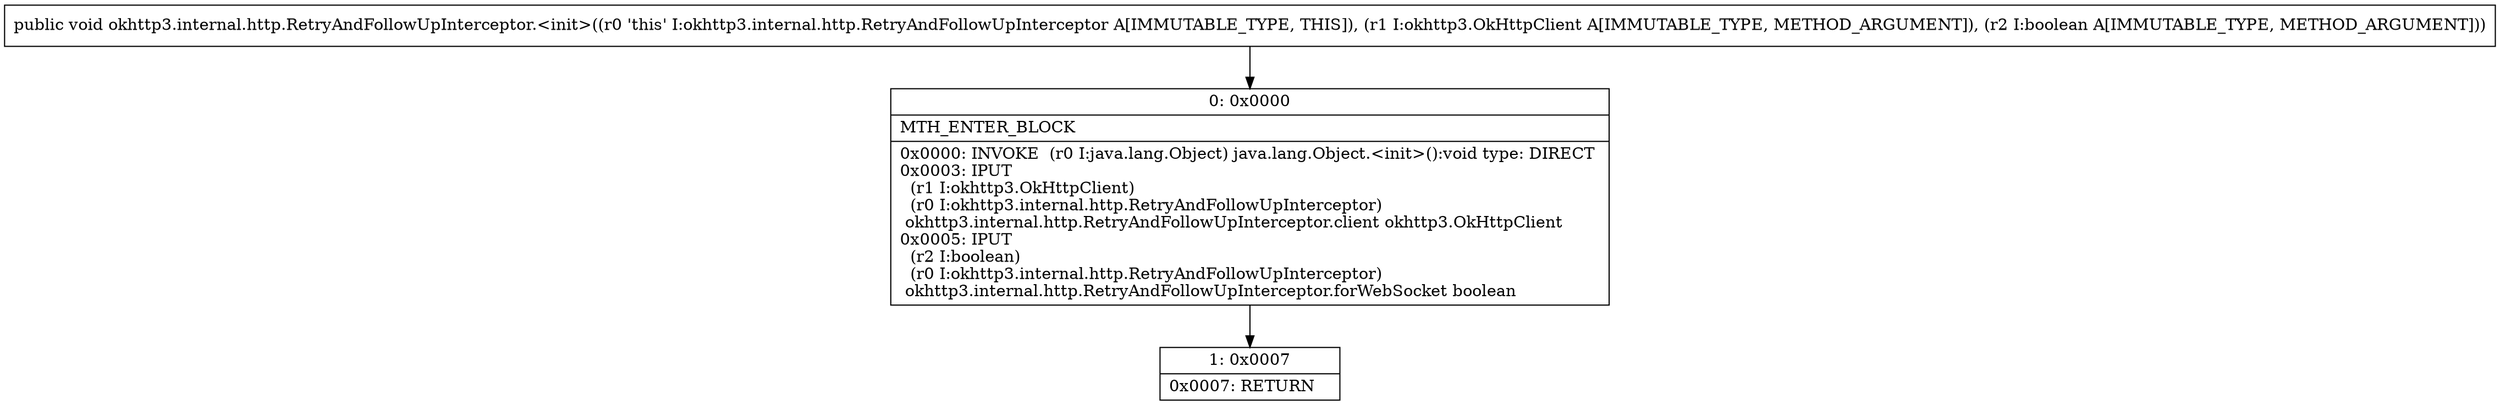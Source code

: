 digraph "CFG forokhttp3.internal.http.RetryAndFollowUpInterceptor.\<init\>(Lokhttp3\/OkHttpClient;Z)V" {
Node_0 [shape=record,label="{0\:\ 0x0000|MTH_ENTER_BLOCK\l|0x0000: INVOKE  (r0 I:java.lang.Object) java.lang.Object.\<init\>():void type: DIRECT \l0x0003: IPUT  \l  (r1 I:okhttp3.OkHttpClient)\l  (r0 I:okhttp3.internal.http.RetryAndFollowUpInterceptor)\l okhttp3.internal.http.RetryAndFollowUpInterceptor.client okhttp3.OkHttpClient \l0x0005: IPUT  \l  (r2 I:boolean)\l  (r0 I:okhttp3.internal.http.RetryAndFollowUpInterceptor)\l okhttp3.internal.http.RetryAndFollowUpInterceptor.forWebSocket boolean \l}"];
Node_1 [shape=record,label="{1\:\ 0x0007|0x0007: RETURN   \l}"];
MethodNode[shape=record,label="{public void okhttp3.internal.http.RetryAndFollowUpInterceptor.\<init\>((r0 'this' I:okhttp3.internal.http.RetryAndFollowUpInterceptor A[IMMUTABLE_TYPE, THIS]), (r1 I:okhttp3.OkHttpClient A[IMMUTABLE_TYPE, METHOD_ARGUMENT]), (r2 I:boolean A[IMMUTABLE_TYPE, METHOD_ARGUMENT])) }"];
MethodNode -> Node_0;
Node_0 -> Node_1;
}


